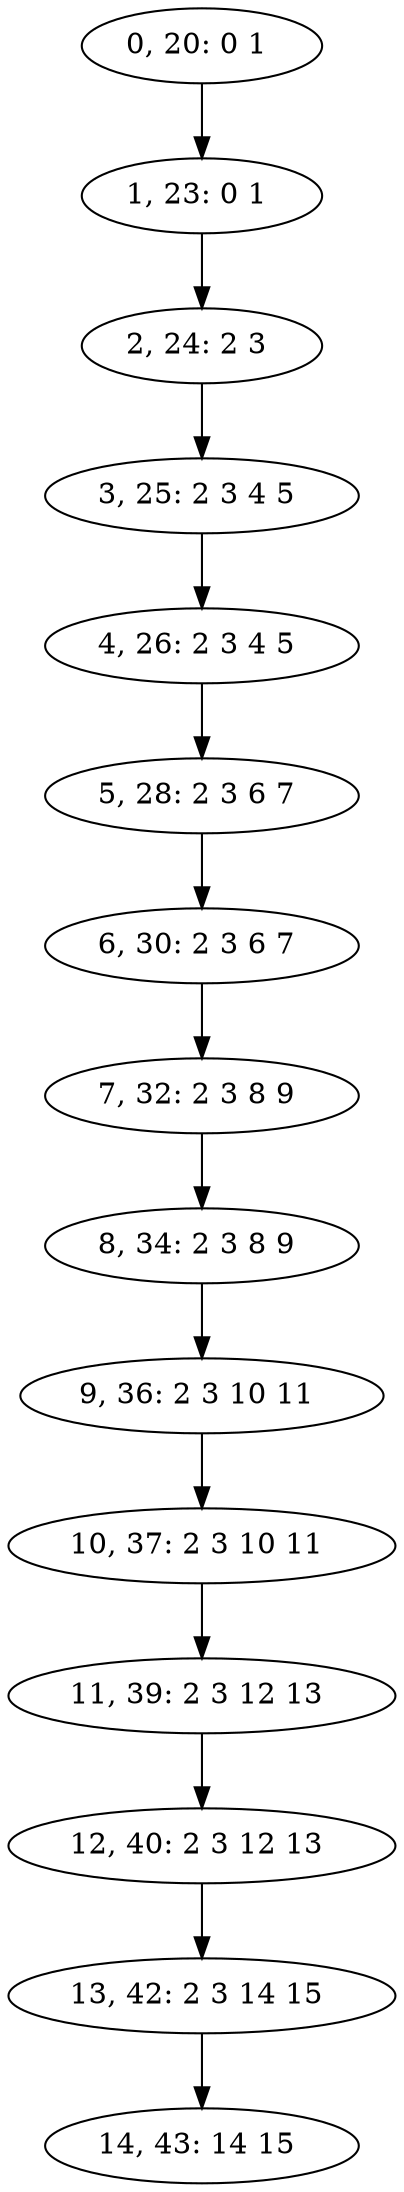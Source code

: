 digraph G {
0[label="0, 20: 0 1 "];
1[label="1, 23: 0 1 "];
2[label="2, 24: 2 3 "];
3[label="3, 25: 2 3 4 5 "];
4[label="4, 26: 2 3 4 5 "];
5[label="5, 28: 2 3 6 7 "];
6[label="6, 30: 2 3 6 7 "];
7[label="7, 32: 2 3 8 9 "];
8[label="8, 34: 2 3 8 9 "];
9[label="9, 36: 2 3 10 11 "];
10[label="10, 37: 2 3 10 11 "];
11[label="11, 39: 2 3 12 13 "];
12[label="12, 40: 2 3 12 13 "];
13[label="13, 42: 2 3 14 15 "];
14[label="14, 43: 14 15 "];
0->1 ;
1->2 ;
2->3 ;
3->4 ;
4->5 ;
5->6 ;
6->7 ;
7->8 ;
8->9 ;
9->10 ;
10->11 ;
11->12 ;
12->13 ;
13->14 ;
}

